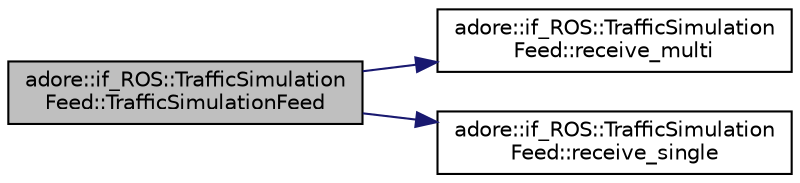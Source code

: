 digraph "adore::if_ROS::TrafficSimulationFeed::TrafficSimulationFeed"
{
 // LATEX_PDF_SIZE
  edge [fontname="Helvetica",fontsize="10",labelfontname="Helvetica",labelfontsize="10"];
  node [fontname="Helvetica",fontsize="10",shape=record];
  rankdir="LR";
  Node1 [label="adore::if_ROS::TrafficSimulation\lFeed::TrafficSimulationFeed",height=0.2,width=0.4,color="black", fillcolor="grey75", style="filled", fontcolor="black",tooltip=" "];
  Node1 -> Node2 [color="midnightblue",fontsize="10",style="solid",fontname="Helvetica"];
  Node2 [label="adore::if_ROS::TrafficSimulation\lFeed::receive_multi",height=0.2,width=0.4,color="black", fillcolor="white", style="filled",URL="$classadore_1_1if__ROS_1_1TrafficSimulationFeed.html#a86639b01430677cec4939a2f807eb8bb",tooltip="receives aggregates and unpacks into data_ queue"];
  Node1 -> Node3 [color="midnightblue",fontsize="10",style="solid",fontname="Helvetica"];
  Node3 [label="adore::if_ROS::TrafficSimulation\lFeed::receive_single",height=0.2,width=0.4,color="black", fillcolor="white", style="filled",URL="$classadore_1_1if__ROS_1_1TrafficSimulationFeed.html#a0f2095ca44058370f2bd9b2a0d982621",tooltip="receives single message and puts data element in data_queue"];
}
